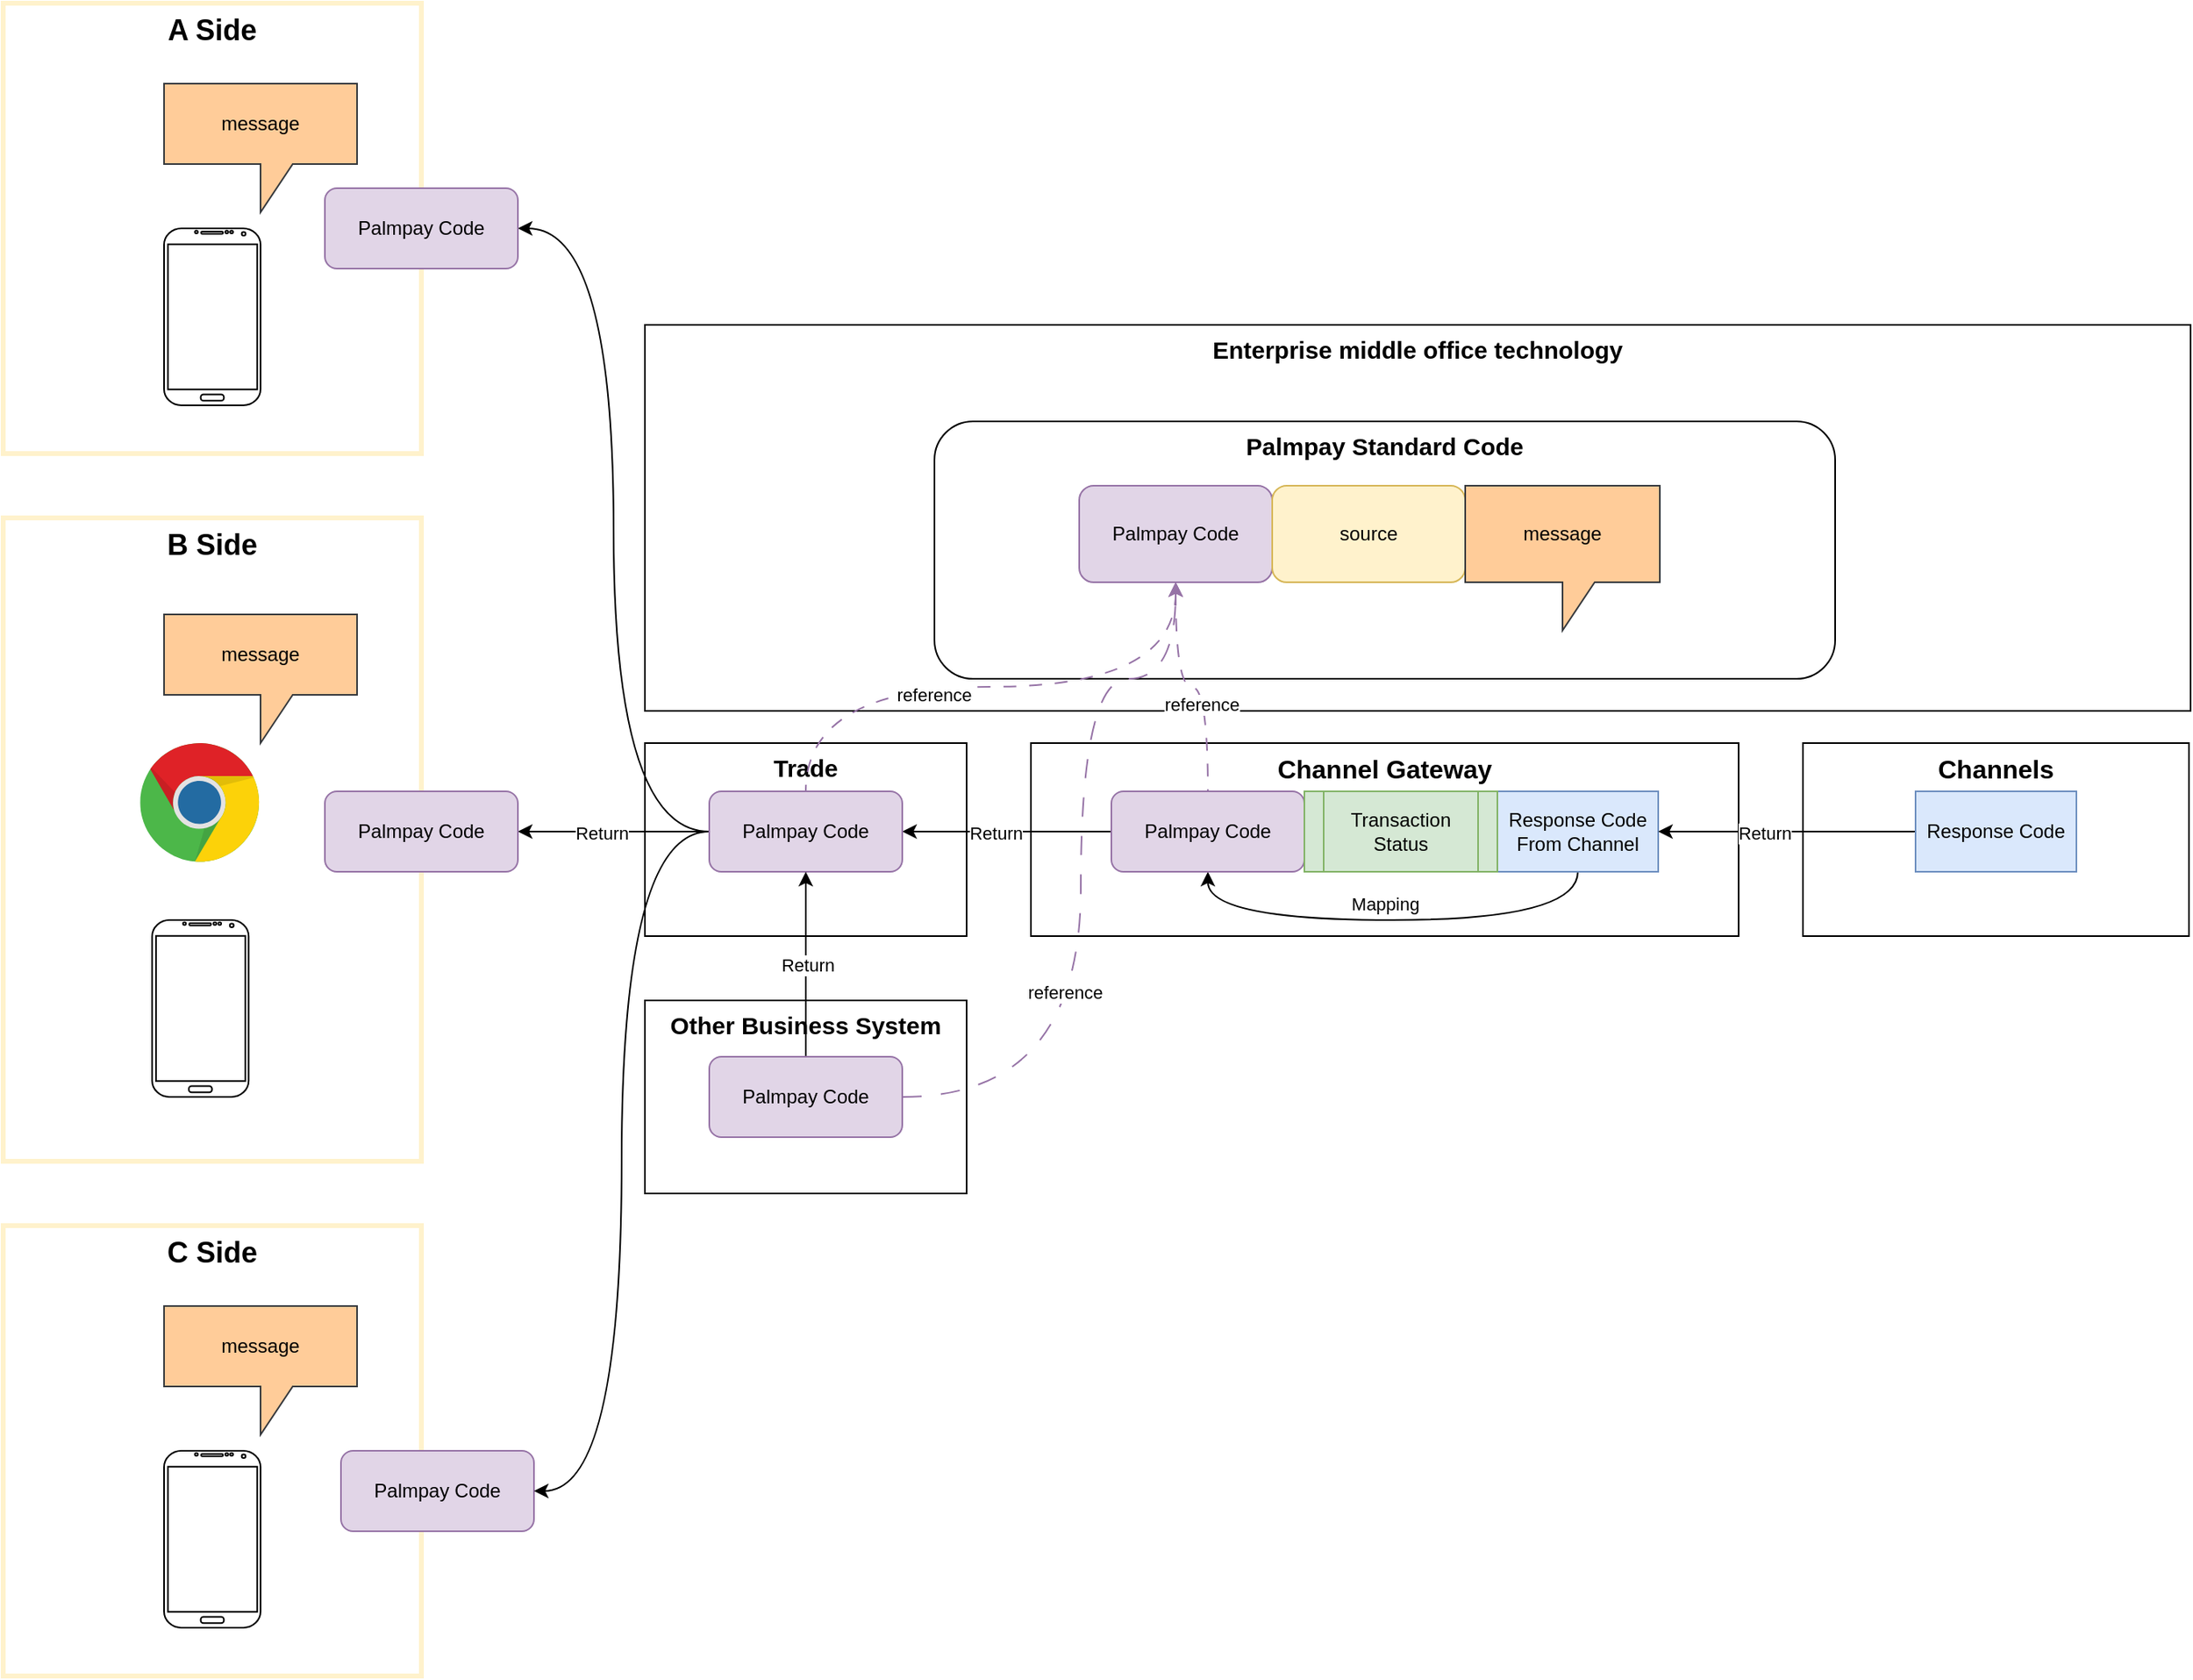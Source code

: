 <mxfile version="21.6.5" type="github">
  <diagram name="第 1 页" id="faRtsbHU78OzbmwTVvDm">
    <mxGraphModel dx="2133" dy="1999" grid="1" gridSize="10" guides="1" tooltips="1" connect="1" arrows="1" fold="1" page="1" pageScale="1" pageWidth="827" pageHeight="1169" math="0" shadow="0">
      <root>
        <mxCell id="0" />
        <mxCell id="1" parent="0" />
        <mxCell id="BzFszZulR6ruQ1HLFXBk-52" value="Enterprise middle office technology" style="rounded=0;whiteSpace=wrap;html=1;verticalAlign=top;fontStyle=1;fontSize=15;" vertex="1" parent="1">
          <mxGeometry x="-281" y="200" width="961" height="240" as="geometry" />
        </mxCell>
        <mxCell id="BzFszZulR6ruQ1HLFXBk-27" value="C Side" style="rounded=0;whiteSpace=wrap;html=1;fontStyle=1;verticalAlign=top;fontSize=18;strokeColor=#FFF2CC;strokeWidth=3;" vertex="1" parent="1">
          <mxGeometry x="-680" y="760" width="260" height="280" as="geometry" />
        </mxCell>
        <mxCell id="BzFszZulR6ruQ1HLFXBk-24" value="B Side" style="rounded=0;whiteSpace=wrap;html=1;verticalAlign=top;fontStyle=1;fontSize=18;strokeColor=#FFF2CC;strokeWidth=3;" vertex="1" parent="1">
          <mxGeometry x="-680" y="320" width="260" height="400" as="geometry" />
        </mxCell>
        <mxCell id="BzFszZulR6ruQ1HLFXBk-23" value="A Side" style="rounded=0;whiteSpace=wrap;html=1;fontStyle=1;verticalAlign=top;fontSize=18;strokeColor=#FFF2CC;strokeWidth=3;" vertex="1" parent="1">
          <mxGeometry x="-680" width="260" height="280" as="geometry" />
        </mxCell>
        <mxCell id="BzFszZulR6ruQ1HLFXBk-2" value="Trade" style="rounded=0;whiteSpace=wrap;html=1;verticalAlign=top;fontStyle=1;fontSize=15;" vertex="1" parent="1">
          <mxGeometry x="-281" y="460" width="200" height="120" as="geometry" />
        </mxCell>
        <mxCell id="BzFszZulR6ruQ1HLFXBk-3" value="Other Business System" style="rounded=0;whiteSpace=wrap;html=1;verticalAlign=top;fontStyle=1;fontSize=15;" vertex="1" parent="1">
          <mxGeometry x="-281" y="620" width="200" height="120" as="geometry" />
        </mxCell>
        <mxCell id="BzFszZulR6ruQ1HLFXBk-5" value="Channel Gateway" style="rounded=0;whiteSpace=wrap;html=1;verticalAlign=top;fontSize=16;fontStyle=1" vertex="1" parent="1">
          <mxGeometry x="-41" y="460" width="440" height="120" as="geometry" />
        </mxCell>
        <mxCell id="BzFszZulR6ruQ1HLFXBk-61" style="edgeStyle=orthogonalEdgeStyle;rounded=0;orthogonalLoop=1;jettySize=auto;html=1;entryX=0.5;entryY=1;entryDx=0;entryDy=0;exitX=0.5;exitY=1;exitDx=0;exitDy=0;curved=1;" edge="1" parent="1" source="BzFszZulR6ruQ1HLFXBk-6" target="BzFszZulR6ruQ1HLFXBk-18">
          <mxGeometry relative="1" as="geometry">
            <Array as="points">
              <mxPoint x="299" y="570" />
              <mxPoint x="69" y="570" />
            </Array>
          </mxGeometry>
        </mxCell>
        <mxCell id="BzFszZulR6ruQ1HLFXBk-62" value="Mapping" style="edgeLabel;html=1;align=center;verticalAlign=middle;resizable=0;points=[];" vertex="1" connectable="0" parent="BzFszZulR6ruQ1HLFXBk-61">
          <mxGeometry x="0.117" y="2" relative="1" as="geometry">
            <mxPoint x="12" y="-12" as="offset" />
          </mxGeometry>
        </mxCell>
        <mxCell id="BzFszZulR6ruQ1HLFXBk-6" value="Response Code&lt;br&gt;From Channel" style="rounded=0;whiteSpace=wrap;html=1;fillColor=#dae8fc;strokeColor=#6c8ebf;" vertex="1" parent="1">
          <mxGeometry x="249" y="490" width="100" height="50" as="geometry" />
        </mxCell>
        <mxCell id="BzFszZulR6ruQ1HLFXBk-8" value="Channels" style="rounded=0;whiteSpace=wrap;html=1;verticalAlign=top;fontSize=16;fontStyle=1" vertex="1" parent="1">
          <mxGeometry x="439" y="460" width="240" height="120" as="geometry" />
        </mxCell>
        <mxCell id="BzFszZulR6ruQ1HLFXBk-9" value="" style="verticalLabelPosition=bottom;verticalAlign=top;html=1;shadow=0;dashed=0;strokeWidth=1;shape=mxgraph.android.phone2;strokeColor=#000000;" vertex="1" parent="1">
          <mxGeometry x="-580" y="140" width="60" height="110" as="geometry" />
        </mxCell>
        <mxCell id="BzFszZulR6ruQ1HLFXBk-13" style="edgeStyle=orthogonalEdgeStyle;rounded=0;orthogonalLoop=1;jettySize=auto;html=1;entryX=1;entryY=0.5;entryDx=0;entryDy=0;" edge="1" parent="1" source="BzFszZulR6ruQ1HLFXBk-12" target="BzFszZulR6ruQ1HLFXBk-6">
          <mxGeometry relative="1" as="geometry" />
        </mxCell>
        <mxCell id="BzFszZulR6ruQ1HLFXBk-60" value="Return" style="edgeLabel;html=1;align=center;verticalAlign=middle;resizable=0;points=[];" vertex="1" connectable="0" parent="BzFszZulR6ruQ1HLFXBk-13">
          <mxGeometry x="0.175" y="1" relative="1" as="geometry">
            <mxPoint as="offset" />
          </mxGeometry>
        </mxCell>
        <mxCell id="BzFszZulR6ruQ1HLFXBk-12" value="Response Code" style="rounded=0;whiteSpace=wrap;html=1;fillColor=#dae8fc;strokeColor=#6c8ebf;" vertex="1" parent="1">
          <mxGeometry x="509" y="490" width="100" height="50" as="geometry" />
        </mxCell>
        <mxCell id="BzFszZulR6ruQ1HLFXBk-14" value="Palmpay Standard Code" style="rounded=1;whiteSpace=wrap;html=1;verticalAlign=top;fontStyle=1;fontSize=15;" vertex="1" parent="1">
          <mxGeometry x="-101" y="260" width="560" height="160" as="geometry" />
        </mxCell>
        <mxCell id="BzFszZulR6ruQ1HLFXBk-50" style="edgeStyle=orthogonalEdgeStyle;rounded=0;orthogonalLoop=1;jettySize=auto;html=1;entryX=0.5;entryY=0;entryDx=0;entryDy=0;curved=1;endArrow=none;endFill=0;startArrow=classic;startFill=1;exitX=0.5;exitY=1;exitDx=0;exitDy=0;dashed=1;dashPattern=8 8;fillColor=#e1d5e7;strokeColor=#9673a6;" edge="1" parent="1" source="BzFszZulR6ruQ1HLFXBk-15" target="BzFszZulR6ruQ1HLFXBk-39">
          <mxGeometry relative="1" as="geometry" />
        </mxCell>
        <mxCell id="BzFszZulR6ruQ1HLFXBk-53" value="reference&amp;nbsp;" style="edgeLabel;html=1;align=center;verticalAlign=middle;resizable=0;points=[];" vertex="1" connectable="0" parent="BzFszZulR6ruQ1HLFXBk-50">
          <mxGeometry x="0.189" y="5" relative="1" as="geometry">
            <mxPoint as="offset" />
          </mxGeometry>
        </mxCell>
        <mxCell id="BzFszZulR6ruQ1HLFXBk-51" style="edgeStyle=orthogonalEdgeStyle;rounded=0;orthogonalLoop=1;jettySize=auto;html=1;entryX=0.5;entryY=0;entryDx=0;entryDy=0;curved=1;endArrow=none;endFill=0;startArrow=classic;startFill=1;dashed=1;dashPattern=8 8;fillColor=#e1d5e7;strokeColor=#9673a6;" edge="1" parent="1" source="BzFszZulR6ruQ1HLFXBk-15" target="BzFszZulR6ruQ1HLFXBk-18">
          <mxGeometry relative="1" as="geometry" />
        </mxCell>
        <mxCell id="BzFszZulR6ruQ1HLFXBk-54" value="reference" style="edgeLabel;html=1;align=center;verticalAlign=middle;resizable=0;points=[];" vertex="1" connectable="0" parent="BzFszZulR6ruQ1HLFXBk-51">
          <mxGeometry x="0.28" y="-4" relative="1" as="geometry">
            <mxPoint as="offset" />
          </mxGeometry>
        </mxCell>
        <mxCell id="BzFszZulR6ruQ1HLFXBk-15" value="Palmpay Code" style="rounded=1;whiteSpace=wrap;html=1;fillColor=#e1d5e7;strokeColor=#9673a6;" vertex="1" parent="1">
          <mxGeometry x="-11" y="300" width="120" height="60" as="geometry" />
        </mxCell>
        <mxCell id="BzFszZulR6ruQ1HLFXBk-16" value="source" style="rounded=1;whiteSpace=wrap;html=1;fillColor=#fff2cc;strokeColor=#d6b656;" vertex="1" parent="1">
          <mxGeometry x="109" y="300" width="120" height="60" as="geometry" />
        </mxCell>
        <mxCell id="BzFszZulR6ruQ1HLFXBk-43" style="edgeStyle=orthogonalEdgeStyle;rounded=0;orthogonalLoop=1;jettySize=auto;html=1;entryX=1;entryY=0.5;entryDx=0;entryDy=0;" edge="1" parent="1" source="BzFszZulR6ruQ1HLFXBk-18" target="BzFszZulR6ruQ1HLFXBk-39">
          <mxGeometry relative="1" as="geometry" />
        </mxCell>
        <mxCell id="BzFszZulR6ruQ1HLFXBk-58" value="Return" style="edgeLabel;html=1;align=center;verticalAlign=middle;resizable=0;points=[];" vertex="1" connectable="0" parent="BzFszZulR6ruQ1HLFXBk-43">
          <mxGeometry x="0.108" y="1" relative="1" as="geometry">
            <mxPoint as="offset" />
          </mxGeometry>
        </mxCell>
        <mxCell id="BzFszZulR6ruQ1HLFXBk-18" value="Palmpay Code" style="rounded=1;whiteSpace=wrap;html=1;fillColor=#e1d5e7;strokeColor=#9673a6;" vertex="1" parent="1">
          <mxGeometry x="9" y="490" width="120" height="50" as="geometry" />
        </mxCell>
        <mxCell id="BzFszZulR6ruQ1HLFXBk-19" value="Transaction&lt;br&gt;Status" style="shape=process;whiteSpace=wrap;html=1;backgroundOutline=1;fillColor=#d5e8d4;strokeColor=#82b366;" vertex="1" parent="1">
          <mxGeometry x="129" y="490" width="120" height="50" as="geometry" />
        </mxCell>
        <mxCell id="BzFszZulR6ruQ1HLFXBk-20" value="" style="dashed=0;outlineConnect=0;html=1;align=center;labelPosition=center;verticalLabelPosition=bottom;verticalAlign=top;shape=mxgraph.weblogos.chrome" vertex="1" parent="1">
          <mxGeometry x="-594.8" y="460" width="74.8" height="75.4" as="geometry" />
        </mxCell>
        <mxCell id="BzFszZulR6ruQ1HLFXBk-21" value="" style="verticalLabelPosition=bottom;verticalAlign=top;html=1;shadow=0;dashed=0;strokeWidth=1;shape=mxgraph.android.phone2;strokeColor=#000000;" vertex="1" parent="1">
          <mxGeometry x="-587.4" y="570" width="60" height="110" as="geometry" />
        </mxCell>
        <mxCell id="BzFszZulR6ruQ1HLFXBk-25" value="message" style="shape=callout;whiteSpace=wrap;html=1;perimeter=calloutPerimeter;fillColor=#ffcc99;strokeColor=#36393d;" vertex="1" parent="1">
          <mxGeometry x="-580" y="50" width="120" height="80" as="geometry" />
        </mxCell>
        <mxCell id="BzFszZulR6ruQ1HLFXBk-26" value="message" style="shape=callout;whiteSpace=wrap;html=1;perimeter=calloutPerimeter;fillColor=#ffcc99;strokeColor=#36393d;" vertex="1" parent="1">
          <mxGeometry x="-580" y="380" width="120" height="80" as="geometry" />
        </mxCell>
        <mxCell id="BzFszZulR6ruQ1HLFXBk-28" value="" style="verticalLabelPosition=bottom;verticalAlign=top;html=1;shadow=0;dashed=0;strokeWidth=1;shape=mxgraph.android.phone2;strokeColor=#000000;" vertex="1" parent="1">
          <mxGeometry x="-580" y="900" width="60" height="110" as="geometry" />
        </mxCell>
        <mxCell id="BzFszZulR6ruQ1HLFXBk-29" value="message" style="shape=callout;whiteSpace=wrap;html=1;perimeter=calloutPerimeter;fillColor=#ffcc99;strokeColor=#36393d;" vertex="1" parent="1">
          <mxGeometry x="-580" y="810" width="120" height="80" as="geometry" />
        </mxCell>
        <mxCell id="BzFszZulR6ruQ1HLFXBk-37" value="Palmpay Code" style="rounded=1;whiteSpace=wrap;html=1;fillColor=#e1d5e7;strokeColor=#9673a6;" vertex="1" parent="1">
          <mxGeometry x="-470" y="900" width="120" height="50" as="geometry" />
        </mxCell>
        <mxCell id="BzFszZulR6ruQ1HLFXBk-45" style="edgeStyle=orthogonalEdgeStyle;rounded=0;orthogonalLoop=1;jettySize=auto;html=1;entryX=1;entryY=0.5;entryDx=0;entryDy=0;" edge="1" parent="1" source="BzFszZulR6ruQ1HLFXBk-39" target="BzFszZulR6ruQ1HLFXBk-40">
          <mxGeometry relative="1" as="geometry" />
        </mxCell>
        <mxCell id="BzFszZulR6ruQ1HLFXBk-59" value="Return" style="edgeLabel;html=1;align=center;verticalAlign=middle;resizable=0;points=[];" vertex="1" connectable="0" parent="BzFszZulR6ruQ1HLFXBk-45">
          <mxGeometry x="0.126" y="1" relative="1" as="geometry">
            <mxPoint as="offset" />
          </mxGeometry>
        </mxCell>
        <mxCell id="BzFszZulR6ruQ1HLFXBk-46" style="edgeStyle=orthogonalEdgeStyle;rounded=0;orthogonalLoop=1;jettySize=auto;html=1;entryX=1;entryY=0.5;entryDx=0;entryDy=0;curved=1;" edge="1" parent="1" source="BzFszZulR6ruQ1HLFXBk-39" target="BzFszZulR6ruQ1HLFXBk-41">
          <mxGeometry relative="1" as="geometry" />
        </mxCell>
        <mxCell id="BzFszZulR6ruQ1HLFXBk-47" style="edgeStyle=orthogonalEdgeStyle;rounded=0;orthogonalLoop=1;jettySize=auto;html=1;entryX=1;entryY=0.5;entryDx=0;entryDy=0;exitX=0;exitY=0.5;exitDx=0;exitDy=0;curved=1;" edge="1" parent="1" source="BzFszZulR6ruQ1HLFXBk-39" target="BzFszZulR6ruQ1HLFXBk-37">
          <mxGeometry relative="1" as="geometry" />
        </mxCell>
        <mxCell id="BzFszZulR6ruQ1HLFXBk-39" value="Palmpay Code" style="rounded=1;whiteSpace=wrap;html=1;fillColor=#e1d5e7;strokeColor=#9673a6;" vertex="1" parent="1">
          <mxGeometry x="-241" y="490" width="120" height="50" as="geometry" />
        </mxCell>
        <mxCell id="BzFszZulR6ruQ1HLFXBk-40" value="Palmpay Code" style="rounded=1;whiteSpace=wrap;html=1;fillColor=#e1d5e7;strokeColor=#9673a6;" vertex="1" parent="1">
          <mxGeometry x="-480" y="490" width="120" height="50" as="geometry" />
        </mxCell>
        <mxCell id="BzFszZulR6ruQ1HLFXBk-41" value="Palmpay Code" style="rounded=1;whiteSpace=wrap;html=1;fillColor=#e1d5e7;strokeColor=#9673a6;" vertex="1" parent="1">
          <mxGeometry x="-480" y="115" width="120" height="50" as="geometry" />
        </mxCell>
        <mxCell id="BzFszZulR6ruQ1HLFXBk-44" style="edgeStyle=orthogonalEdgeStyle;rounded=0;orthogonalLoop=1;jettySize=auto;html=1;entryX=0.5;entryY=1;entryDx=0;entryDy=0;" edge="1" parent="1" source="BzFszZulR6ruQ1HLFXBk-42" target="BzFszZulR6ruQ1HLFXBk-39">
          <mxGeometry relative="1" as="geometry" />
        </mxCell>
        <mxCell id="BzFszZulR6ruQ1HLFXBk-56" value="Return" style="edgeLabel;html=1;align=center;verticalAlign=middle;resizable=0;points=[];" vertex="1" connectable="0" parent="BzFszZulR6ruQ1HLFXBk-44">
          <mxGeometry x="-0.009" y="-1" relative="1" as="geometry">
            <mxPoint as="offset" />
          </mxGeometry>
        </mxCell>
        <mxCell id="BzFszZulR6ruQ1HLFXBk-63" style="edgeStyle=orthogonalEdgeStyle;rounded=0;orthogonalLoop=1;jettySize=auto;html=1;entryX=0.5;entryY=1;entryDx=0;entryDy=0;curved=1;dashed=1;fillColor=#e1d5e7;strokeColor=#9673a6;dashPattern=12 12;" edge="1" parent="1" source="BzFszZulR6ruQ1HLFXBk-42" target="BzFszZulR6ruQ1HLFXBk-15">
          <mxGeometry relative="1" as="geometry">
            <Array as="points">
              <mxPoint x="-10" y="680" />
              <mxPoint x="-10" y="420" />
              <mxPoint x="49" y="420" />
            </Array>
          </mxGeometry>
        </mxCell>
        <mxCell id="BzFszZulR6ruQ1HLFXBk-64" value="reference" style="edgeLabel;html=1;align=center;verticalAlign=middle;resizable=0;points=[];" vertex="1" connectable="0" parent="BzFszZulR6ruQ1HLFXBk-63">
          <mxGeometry x="-0.282" y="10" relative="1" as="geometry">
            <mxPoint as="offset" />
          </mxGeometry>
        </mxCell>
        <mxCell id="BzFszZulR6ruQ1HLFXBk-42" value="Palmpay Code" style="rounded=1;whiteSpace=wrap;html=1;fillColor=#e1d5e7;strokeColor=#9673a6;" vertex="1" parent="1">
          <mxGeometry x="-241" y="655" width="120" height="50" as="geometry" />
        </mxCell>
        <mxCell id="BzFszZulR6ruQ1HLFXBk-48" value="message" style="shape=callout;whiteSpace=wrap;html=1;perimeter=calloutPerimeter;fillColor=#ffcc99;strokeColor=#36393d;" vertex="1" parent="1">
          <mxGeometry x="229" y="300" width="121" height="90" as="geometry" />
        </mxCell>
      </root>
    </mxGraphModel>
  </diagram>
</mxfile>
